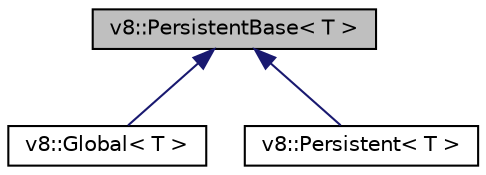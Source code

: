 digraph "v8::PersistentBase&lt; T &gt;"
{
  edge [fontname="Helvetica",fontsize="10",labelfontname="Helvetica",labelfontsize="10"];
  node [fontname="Helvetica",fontsize="10",shape=record];
  Node1 [label="v8::PersistentBase\< T \>",height=0.2,width=0.4,color="black", fillcolor="grey75", style="filled", fontcolor="black"];
  Node1 -> Node2 [dir="back",color="midnightblue",fontsize="10",style="solid",fontname="Helvetica"];
  Node2 [label="v8::Global\< T \>",height=0.2,width=0.4,color="black", fillcolor="white", style="filled",URL="$singletonv8_1_1Global.html"];
  Node1 -> Node3 [dir="back",color="midnightblue",fontsize="10",style="solid",fontname="Helvetica"];
  Node3 [label="v8::Persistent\< T \>",height=0.2,width=0.4,color="black", fillcolor="white", style="filled",URL="$singletonv8_1_1Persistent.html"];
}
